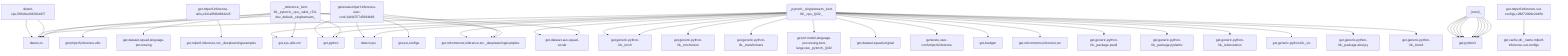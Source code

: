 graph TD
    app-mlperf-inference,d775cac873ee4231_(_reference,_bert-99,_pytorch,_cpu,_valid,_r5.0-dev_default,_singlestream_) --> detect,os
    app-mlperf-inference,d775cac873ee4231_(_reference,_bert-99,_pytorch,_cpu,_valid,_r5.0-dev_default,_singlestream_) --> get,sys-utils-cm
    app-mlperf-inference,d775cac873ee4231_(_reference,_bert-99,_pytorch,_cpu,_valid,_r5.0-dev_default,_singlestream_) --> get,python
    app-mlperf-inference,d775cac873ee4231_(_reference,_bert-99,_pytorch,_cpu,_valid,_r5.0-dev_default,_singlestream_) --> get,mlcommons,inference,src,_deeplearningexamples
    get-mlperf-inference-utils,e341e5f86d8342e5 --> get,mlperf,inference,src,_deeplearningexamples
    app-mlperf-inference,d775cac873ee4231_(_reference,_bert-99,_pytorch,_cpu,_valid,_r5.0-dev_default,_singlestream_) --> get,mlperf,inference,utils
    app-mlperf-inference,d775cac873ee4231_(_reference,_bert-99,_pytorch,_cpu,_valid,_r5.0-dev_default,_singlestream_) --> get,dataset,squad,language-processing
    app-mlperf-inference,d775cac873ee4231_(_reference,_bert-99,_pytorch,_cpu,_valid,_r5.0-dev_default,_singlestream_) --> get,dataset-aux,squad-vocab
    app-mlperf-inference-mlcommons-python,ff149e9781fc4b65_(_pytorch,_singlestream,_bert-99,_cpu,_fp32_) --> detect,os
    detect-cpu,586c8a43320142f7 --> detect,os
    app-mlperf-inference-mlcommons-python,ff149e9781fc4b65_(_pytorch,_singlestream,_bert-99,_cpu,_fp32_) --> detect,cpu
    app-mlperf-inference-mlcommons-python,ff149e9781fc4b65_(_pytorch,_singlestream,_bert-99,_cpu,_fp32_) --> get,sys-utils-cm
    app-mlperf-inference-mlcommons-python,ff149e9781fc4b65_(_pytorch,_singlestream,_bert-99,_cpu,_fp32_) --> get,python
    get-generic-python-lib,94b62a682bc44791_(_torch_) --> get,python3
    app-mlperf-inference-mlcommons-python,ff149e9781fc4b65_(_pytorch,_singlestream,_bert-99,_cpu,_fp32_) --> get,generic-python-lib,_torch
    get-generic-python-lib,94b62a682bc44791_(_torch_) --> get,python3
    app-mlperf-inference-mlcommons-python,ff149e9781fc4b65_(_pytorch,_singlestream,_bert-99,_cpu,_fp32_) --> get,generic-python-lib,_torch
    get-generic-python-lib,94b62a682bc44791_(_torchvision_) --> get,python3
    app-mlperf-inference-mlcommons-python,ff149e9781fc4b65_(_pytorch,_singlestream,_bert-99,_cpu,_fp32_) --> get,generic-python-lib,_torchvision
    get-generic-python-lib,94b62a682bc44791_(_transformers_) --> get,python3
    app-mlperf-inference-mlcommons-python,ff149e9781fc4b65_(_pytorch,_singlestream,_bert-99,_cpu,_fp32_) --> get,generic-python-lib,_transformers
    app-mlperf-inference-mlcommons-python,ff149e9781fc4b65_(_pytorch,_singlestream,_bert-99,_cpu,_fp32_) --> get,ml-model,language-processing,bert-large,raw,_pytorch,_fp32
    app-mlperf-inference-mlcommons-python,ff149e9781fc4b65_(_pytorch,_singlestream,_bert-99,_cpu,_fp32_) --> get,dataset,squad,original
    app-mlperf-inference-mlcommons-python,ff149e9781fc4b65_(_pytorch,_singlestream,_bert-99,_cpu,_fp32_) --> get,dataset-aux,squad-vocab
    generate-mlperf-inference-user-conf,3af4475745964b93 --> detect,os
    detect-cpu,586c8a43320142f7 --> detect,os
    generate-mlperf-inference-user-conf,3af4475745964b93 --> detect,cpu
    generate-mlperf-inference-user-conf,3af4475745964b93 --> get,python
    generate-mlperf-inference-user-conf,3af4475745964b93 --> get,mlcommons,inference,src,_deeplearningexamples
    get-mlperf-inference-sut-configs,c2fbf72009e2445b --> get,cache,dir,_name.mlperf-inference-sut-configs
    generate-mlperf-inference-user-conf,3af4475745964b93 --> get,sut,configs
    app-mlperf-inference-mlcommons-python,ff149e9781fc4b65_(_pytorch,_singlestream,_bert-99,_cpu,_fp32_) --> generate,user-conf,mlperf,inference
    app-mlperf-inference-mlcommons-python,ff149e9781fc4b65_(_pytorch,_singlestream,_bert-99,_cpu,_fp32_) --> get,loadgen
    app-mlperf-inference-mlcommons-python,ff149e9781fc4b65_(_pytorch,_singlestream,_bert-99,_cpu,_fp32_) --> get,mlcommons,inference,src,_deeplearningexamples
    app-mlperf-inference-mlcommons-python,ff149e9781fc4b65_(_pytorch,_singlestream,_bert-99,_cpu,_fp32_) --> get,mlcommons,inference,src
    get-generic-python-lib,94b62a682bc44791_(_package.psutil_) --> get,python3
    app-mlperf-inference-mlcommons-python,ff149e9781fc4b65_(_pytorch,_singlestream,_bert-99,_cpu,_fp32_) --> get,generic-python-lib,_package.psutil
    get-generic-python-lib,94b62a682bc44791_(_package.pydantic_) --> get,python3
    app-mlperf-inference-mlcommons-python,ff149e9781fc4b65_(_pytorch,_singlestream,_bert-99,_cpu,_fp32_) --> get,generic-python-lib,_package.pydantic
    get-generic-python-lib,94b62a682bc44791_(_tokenization_) --> get,python3
    app-mlperf-inference-mlcommons-python,ff149e9781fc4b65_(_pytorch,_singlestream,_bert-99,_cpu,_fp32_) --> get,generic-python-lib,_tokenization
    get-generic-python-lib,94b62a682bc44791_(_six_) --> get,python3
    app-mlperf-inference-mlcommons-python,ff149e9781fc4b65_(_pytorch,_singlestream,_bert-99,_cpu,_fp32_) --> get,generic-python-lib,_six
    get-generic-python-lib,94b62a682bc44791_(_package.absl-py_) --> get,python3
    app-mlperf-inference-mlcommons-python,ff149e9781fc4b65_(_pytorch,_singlestream,_bert-99,_cpu,_fp32_) --> get,generic-python-lib,_package.absl-py
    get-generic-python-lib,94b62a682bc44791_(_boto3_) --> get,python3
    app-mlperf-inference-mlcommons-python,ff149e9781fc4b65_(_pytorch,_singlestream,_bert-99,_cpu,_fp32_) --> get,generic-python-lib,_boto3